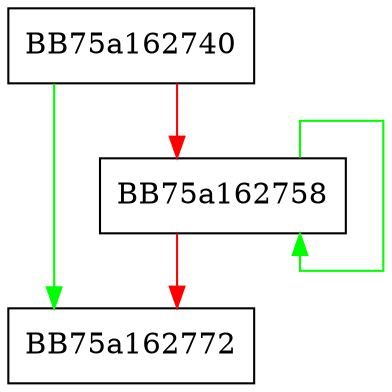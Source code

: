 digraph lua_insert {
  node [shape="box"];
  graph [splines=ortho];
  BB75a162740 -> BB75a162772 [color="green"];
  BB75a162740 -> BB75a162758 [color="red"];
  BB75a162758 -> BB75a162758 [color="green"];
  BB75a162758 -> BB75a162772 [color="red"];
}